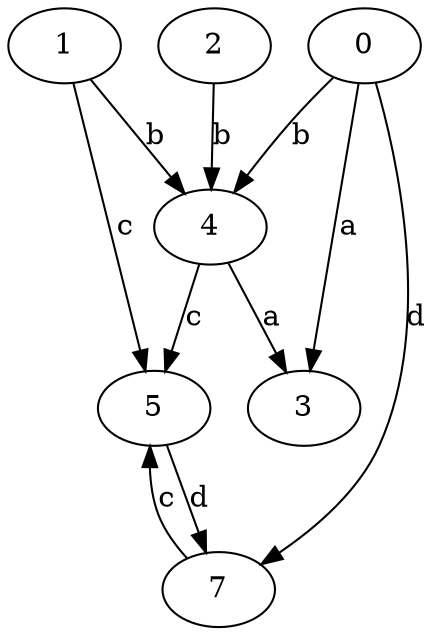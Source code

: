 strict digraph  {
1;
2;
3;
4;
5;
7;
0;
1 -> 4  [label=b];
1 -> 5  [label=c];
2 -> 4  [label=b];
4 -> 3  [label=a];
4 -> 5  [label=c];
5 -> 7  [label=d];
7 -> 5  [label=c];
0 -> 3  [label=a];
0 -> 4  [label=b];
0 -> 7  [label=d];
}
